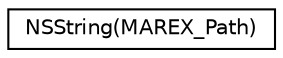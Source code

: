 digraph "类继承关系图"
{
  edge [fontname="Helvetica",fontsize="10",labelfontname="Helvetica",labelfontsize="10"];
  node [fontname="Helvetica",fontsize="10",shape=record];
  rankdir="LR";
  Node0 [label="NSString(MAREX_Path)",height=0.2,width=0.4,color="black", fillcolor="white", style="filled",URL="$category_n_s_string_07_m_a_r_e_x___path_08.html"];
}
